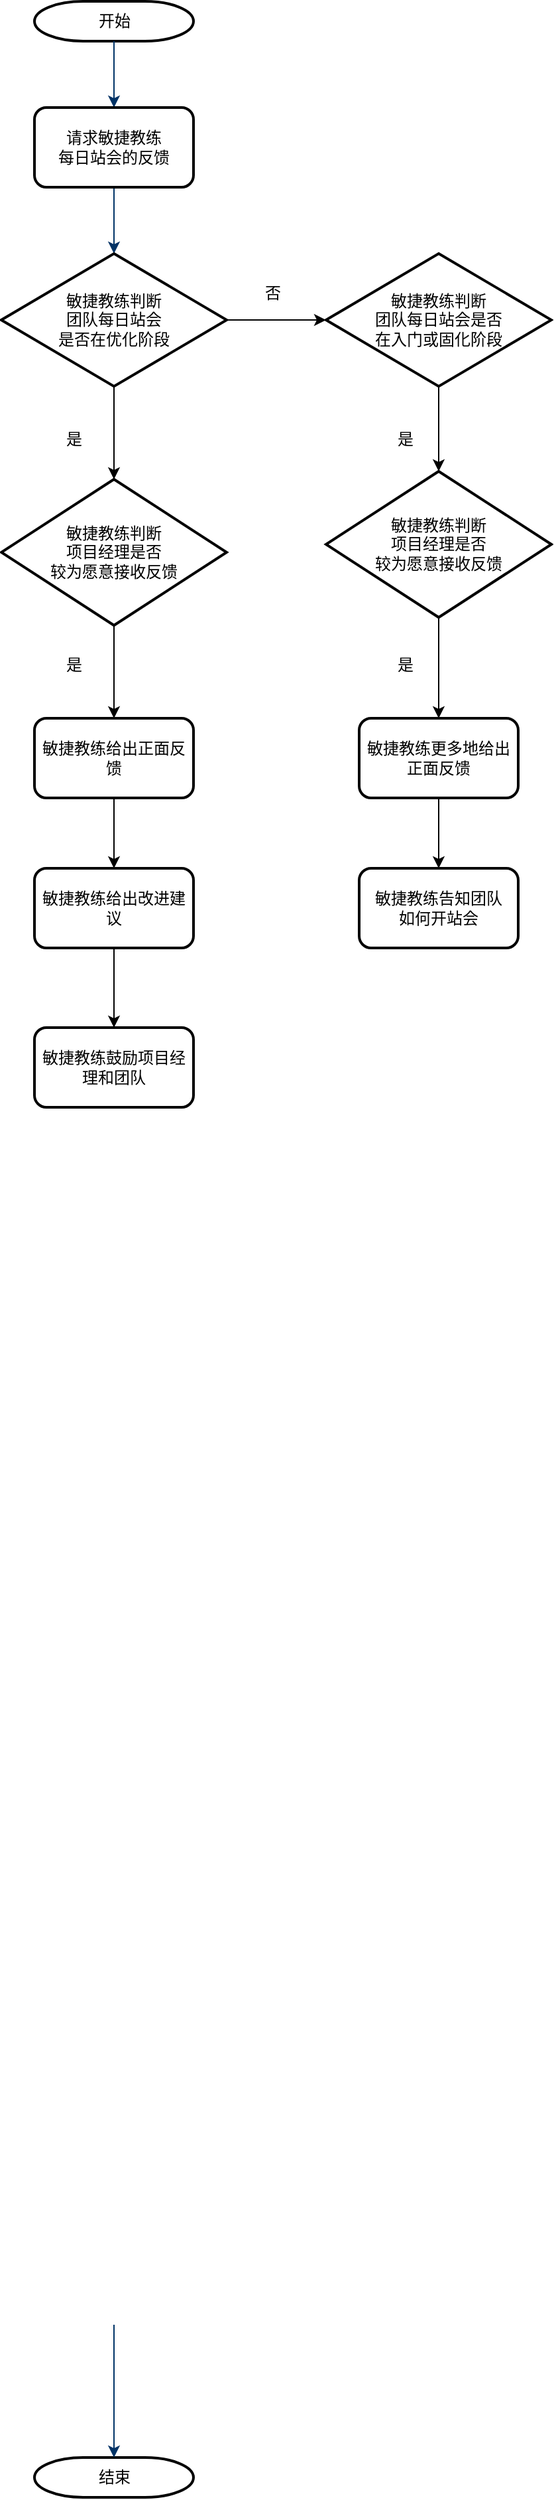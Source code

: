 <mxfile version="14.4.2" type="github">
  <diagram id="6a731a19-8d31-9384-78a2-239565b7b9f0" name="Page-1">
    <mxGraphModel dx="1422" dy="794" grid="1" gridSize="10" guides="1" tooltips="1" connect="1" arrows="1" fold="1" page="1" pageScale="1" pageWidth="1169" pageHeight="827" background="#ffffff" math="0" shadow="0">
      <root>
        <mxCell id="0" />
        <mxCell id="1" parent="0" />
        <mxCell id="2" value="开始" style="shape=mxgraph.flowchart.terminator;strokeWidth=2;gradientColor=none;gradientDirection=north;fontStyle=0;html=1;" parent="1" vertex="1">
          <mxGeometry x="260" y="60" width="120" height="30" as="geometry" />
        </mxCell>
        <mxCell id="7" style="fontStyle=1;strokeColor=#003366;strokeWidth=1;html=1;entryX=0.5;entryY=0;entryDx=0;entryDy=0;" parent="1" source="2" target="n86U9GOAkpvXNPcL8bkv-56" edge="1">
          <mxGeometry relative="1" as="geometry" />
        </mxCell>
        <mxCell id="8" style="fontStyle=1;strokeColor=#003366;strokeWidth=1;html=1;exitX=0.5;exitY=1;exitDx=0;exitDy=0;" parent="1" source="n86U9GOAkpvXNPcL8bkv-56" edge="1">
          <mxGeometry relative="1" as="geometry">
            <mxPoint x="316.333" y="210" as="sourcePoint" />
            <mxPoint x="320" y="250" as="targetPoint" />
          </mxGeometry>
        </mxCell>
        <mxCell id="40" value="结束" style="shape=mxgraph.flowchart.terminator;strokeWidth=2;gradientColor=none;gradientDirection=north;fontStyle=0;html=1;" parent="1" vertex="1">
          <mxGeometry x="260" y="1910" width="120" height="30" as="geometry" />
        </mxCell>
        <mxCell id="43" value="" style="edgeStyle=elbowEdgeStyle;elbow=vertical;exitX=0.5;exitY=1;exitPerimeter=0;entryX=0.5;entryY=0;entryPerimeter=0;fontStyle=1;strokeColor=#003366;strokeWidth=1;html=1;" parent="1" target="40" edge="1">
          <mxGeometry width="100" height="100" as="geometry">
            <mxPoint x="320" y="1810" as="sourcePoint" />
            <mxPoint x="100" as="targetPoint" />
          </mxGeometry>
        </mxCell>
        <mxCell id="n86U9GOAkpvXNPcL8bkv-56" value="请求敏捷教练&lt;br&gt;每日站会的反馈" style="rounded=1;whiteSpace=wrap;html=1;gradientColor=none;strokeWidth=2;" vertex="1" parent="1">
          <mxGeometry x="260" y="140" width="120" height="60" as="geometry" />
        </mxCell>
        <mxCell id="n86U9GOAkpvXNPcL8bkv-64" style="edgeStyle=orthogonalEdgeStyle;rounded=0;orthogonalLoop=1;jettySize=auto;html=1;exitX=0.5;exitY=1;exitDx=0;exitDy=0;entryX=0.5;entryY=0;entryDx=0;entryDy=0;" edge="1" parent="1" source="n86U9GOAkpvXNPcL8bkv-60" target="n86U9GOAkpvXNPcL8bkv-63">
          <mxGeometry relative="1" as="geometry" />
        </mxCell>
        <mxCell id="n86U9GOAkpvXNPcL8bkv-75" style="edgeStyle=orthogonalEdgeStyle;rounded=0;orthogonalLoop=1;jettySize=auto;html=1;exitX=1;exitY=0.5;exitDx=0;exitDy=0;entryX=0;entryY=0.5;entryDx=0;entryDy=0;" edge="1" parent="1" source="n86U9GOAkpvXNPcL8bkv-60" target="n86U9GOAkpvXNPcL8bkv-74">
          <mxGeometry relative="1" as="geometry" />
        </mxCell>
        <mxCell id="n86U9GOAkpvXNPcL8bkv-60" value="敏捷教练判断&lt;br&gt;团队每日站会&lt;br&gt;是否在优化阶段" style="rhombus;whiteSpace=wrap;html=1;strokeWidth=2;gradientColor=none;" vertex="1" parent="1">
          <mxGeometry x="235" y="250" width="170" height="100" as="geometry" />
        </mxCell>
        <mxCell id="n86U9GOAkpvXNPcL8bkv-68" style="edgeStyle=orthogonalEdgeStyle;rounded=0;orthogonalLoop=1;jettySize=auto;html=1;exitX=0.5;exitY=1;exitDx=0;exitDy=0;" edge="1" parent="1" source="n86U9GOAkpvXNPcL8bkv-63" target="n86U9GOAkpvXNPcL8bkv-67">
          <mxGeometry relative="1" as="geometry" />
        </mxCell>
        <mxCell id="n86U9GOAkpvXNPcL8bkv-63" value="敏捷教练判断&lt;br&gt;项目经理是否&lt;br&gt;较为愿意接收反馈" style="rhombus;whiteSpace=wrap;html=1;strokeWidth=2;gradientColor=none;" vertex="1" parent="1">
          <mxGeometry x="235" y="420" width="170" height="110" as="geometry" />
        </mxCell>
        <mxCell id="n86U9GOAkpvXNPcL8bkv-65" value="是" style="text;html=1;strokeColor=none;fillColor=none;align=center;verticalAlign=middle;whiteSpace=wrap;rounded=0;" vertex="1" parent="1">
          <mxGeometry x="270" y="380" width="40" height="20" as="geometry" />
        </mxCell>
        <mxCell id="n86U9GOAkpvXNPcL8bkv-66" value="是" style="text;html=1;strokeColor=none;fillColor=none;align=center;verticalAlign=middle;whiteSpace=wrap;rounded=0;" vertex="1" parent="1">
          <mxGeometry x="270" y="550" width="40" height="20" as="geometry" />
        </mxCell>
        <mxCell id="n86U9GOAkpvXNPcL8bkv-70" style="edgeStyle=orthogonalEdgeStyle;rounded=0;orthogonalLoop=1;jettySize=auto;html=1;exitX=0.5;exitY=1;exitDx=0;exitDy=0;entryX=0.5;entryY=0;entryDx=0;entryDy=0;" edge="1" parent="1" source="n86U9GOAkpvXNPcL8bkv-67" target="n86U9GOAkpvXNPcL8bkv-69">
          <mxGeometry relative="1" as="geometry" />
        </mxCell>
        <mxCell id="n86U9GOAkpvXNPcL8bkv-67" value="敏捷教练给出正面反馈" style="rounded=1;whiteSpace=wrap;html=1;gradientColor=none;strokeWidth=2;" vertex="1" parent="1">
          <mxGeometry x="260" y="600" width="120" height="60" as="geometry" />
        </mxCell>
        <mxCell id="n86U9GOAkpvXNPcL8bkv-72" style="edgeStyle=orthogonalEdgeStyle;rounded=0;orthogonalLoop=1;jettySize=auto;html=1;exitX=0.5;exitY=1;exitDx=0;exitDy=0;entryX=0.5;entryY=0;entryDx=0;entryDy=0;" edge="1" parent="1" source="n86U9GOAkpvXNPcL8bkv-69" target="n86U9GOAkpvXNPcL8bkv-71">
          <mxGeometry relative="1" as="geometry" />
        </mxCell>
        <mxCell id="n86U9GOAkpvXNPcL8bkv-69" value="敏捷教练给出改进建议" style="rounded=1;whiteSpace=wrap;html=1;gradientColor=none;strokeWidth=2;" vertex="1" parent="1">
          <mxGeometry x="260" y="713" width="120" height="60" as="geometry" />
        </mxCell>
        <mxCell id="n86U9GOAkpvXNPcL8bkv-71" value="敏捷教练鼓励项目经理和团队" style="rounded=1;whiteSpace=wrap;html=1;gradientColor=none;strokeWidth=2;" vertex="1" parent="1">
          <mxGeometry x="260" y="833" width="120" height="60" as="geometry" />
        </mxCell>
        <mxCell id="n86U9GOAkpvXNPcL8bkv-80" style="edgeStyle=orthogonalEdgeStyle;rounded=0;orthogonalLoop=1;jettySize=auto;html=1;exitX=0.5;exitY=1;exitDx=0;exitDy=0;" edge="1" parent="1" source="n86U9GOAkpvXNPcL8bkv-74" target="n86U9GOAkpvXNPcL8bkv-83">
          <mxGeometry relative="1" as="geometry" />
        </mxCell>
        <mxCell id="n86U9GOAkpvXNPcL8bkv-74" value="敏捷教练判断&lt;br&gt;团队每日站会是否&lt;br&gt;在入门或固化阶段" style="rhombus;whiteSpace=wrap;html=1;strokeWidth=2;gradientColor=none;" vertex="1" parent="1">
          <mxGeometry x="480" y="250" width="170" height="100" as="geometry" />
        </mxCell>
        <mxCell id="n86U9GOAkpvXNPcL8bkv-76" value="否" style="text;html=1;strokeColor=none;fillColor=none;align=center;verticalAlign=middle;whiteSpace=wrap;rounded=0;" vertex="1" parent="1">
          <mxGeometry x="420" y="270" width="40" height="20" as="geometry" />
        </mxCell>
        <mxCell id="n86U9GOAkpvXNPcL8bkv-81" style="edgeStyle=orthogonalEdgeStyle;rounded=0;orthogonalLoop=1;jettySize=auto;html=1;exitX=0.5;exitY=1;exitDx=0;exitDy=0;entryX=0.5;entryY=0;entryDx=0;entryDy=0;" edge="1" parent="1" source="n86U9GOAkpvXNPcL8bkv-78" target="n86U9GOAkpvXNPcL8bkv-79">
          <mxGeometry relative="1" as="geometry" />
        </mxCell>
        <mxCell id="n86U9GOAkpvXNPcL8bkv-78" value="敏捷教练更多地给出正面反馈" style="rounded=1;whiteSpace=wrap;html=1;gradientColor=none;strokeWidth=2;" vertex="1" parent="1">
          <mxGeometry x="505" y="600" width="120" height="60" as="geometry" />
        </mxCell>
        <mxCell id="n86U9GOAkpvXNPcL8bkv-79" value="敏捷教练告知团队&lt;br&gt;如何开站会" style="rounded=1;whiteSpace=wrap;html=1;gradientColor=none;strokeWidth=2;" vertex="1" parent="1">
          <mxGeometry x="505" y="713" width="120" height="60" as="geometry" />
        </mxCell>
        <mxCell id="n86U9GOAkpvXNPcL8bkv-82" value="是" style="text;html=1;strokeColor=none;fillColor=none;align=center;verticalAlign=middle;whiteSpace=wrap;rounded=0;" vertex="1" parent="1">
          <mxGeometry x="520" y="380" width="40" height="20" as="geometry" />
        </mxCell>
        <mxCell id="n86U9GOAkpvXNPcL8bkv-84" style="edgeStyle=orthogonalEdgeStyle;rounded=0;orthogonalLoop=1;jettySize=auto;html=1;exitX=0.5;exitY=1;exitDx=0;exitDy=0;entryX=0.5;entryY=0;entryDx=0;entryDy=0;" edge="1" parent="1" source="n86U9GOAkpvXNPcL8bkv-83" target="n86U9GOAkpvXNPcL8bkv-78">
          <mxGeometry relative="1" as="geometry" />
        </mxCell>
        <mxCell id="n86U9GOAkpvXNPcL8bkv-83" value="敏捷教练判断&lt;br&gt;项目经理是否&lt;br&gt;较为愿意接收反馈" style="rhombus;whiteSpace=wrap;html=1;strokeWidth=2;gradientColor=none;" vertex="1" parent="1">
          <mxGeometry x="480" y="414" width="170" height="110" as="geometry" />
        </mxCell>
        <mxCell id="n86U9GOAkpvXNPcL8bkv-85" value="是" style="text;html=1;strokeColor=none;fillColor=none;align=center;verticalAlign=middle;whiteSpace=wrap;rounded=0;" vertex="1" parent="1">
          <mxGeometry x="520" y="550" width="40" height="20" as="geometry" />
        </mxCell>
      </root>
    </mxGraphModel>
  </diagram>
</mxfile>
